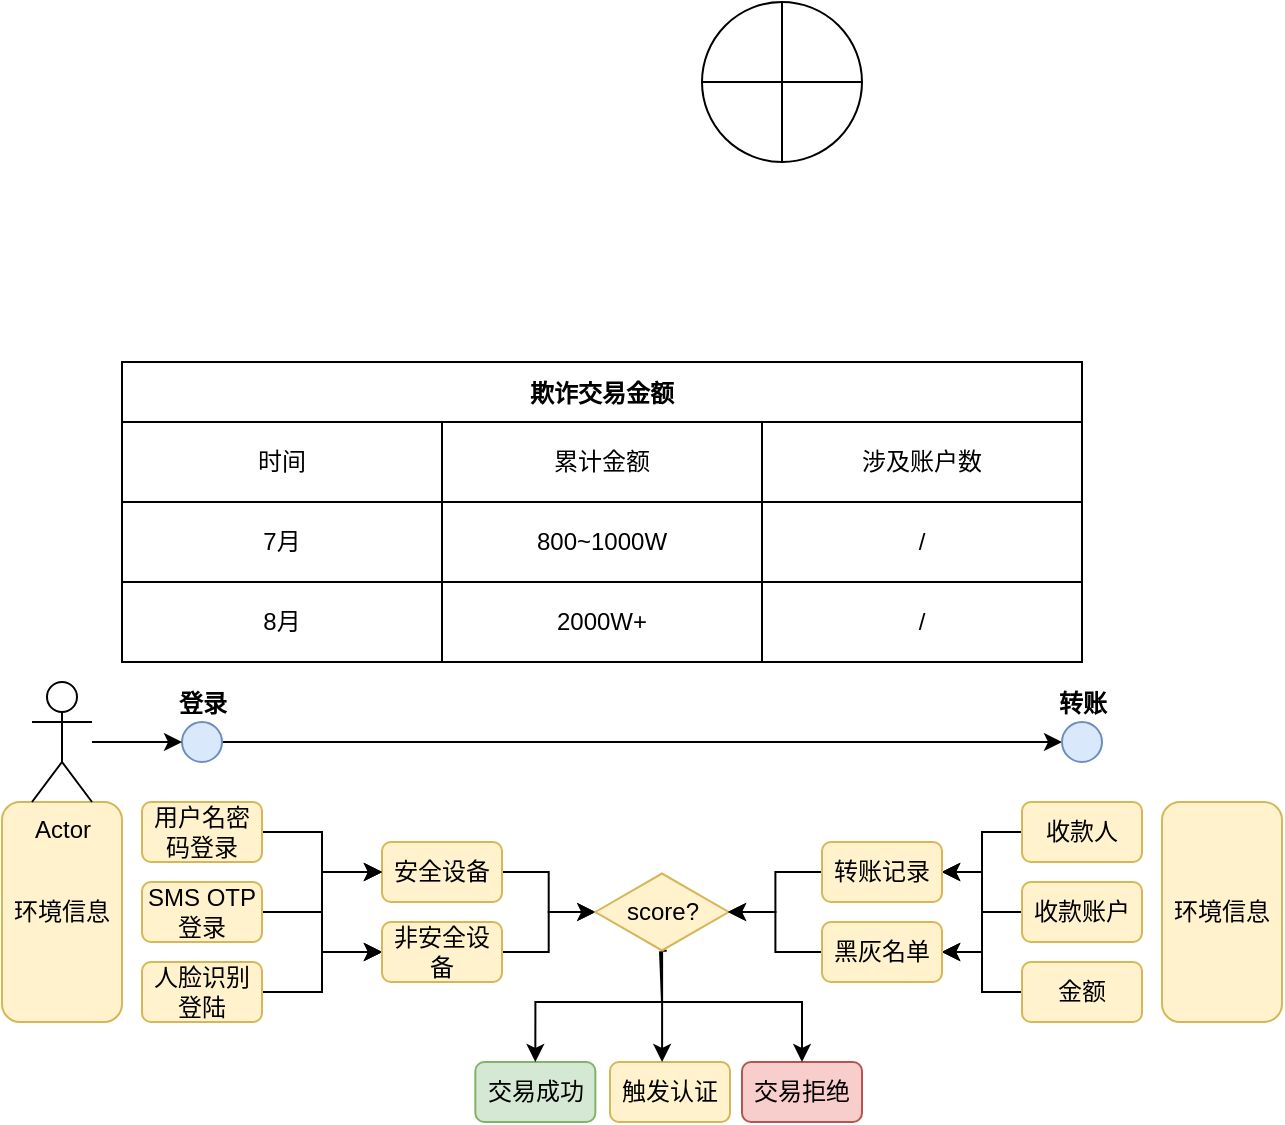 <mxfile version="20.2.8" type="github">
  <diagram id="EX7gkqpgY4ono2qne7ta" name="第 1 页">
    <mxGraphModel dx="1209" dy="1843" grid="1" gridSize="10" guides="1" tooltips="1" connect="1" arrows="1" fold="1" page="1" pageScale="1" pageWidth="827" pageHeight="1169" math="0" shadow="0">
      <root>
        <mxCell id="0" />
        <mxCell id="1" parent="0" />
        <mxCell id="XOuI5h1wmfDcTH0eS6Nm-5" value="" style="edgeStyle=orthogonalEdgeStyle;rounded=0;orthogonalLoop=1;jettySize=auto;html=1;entryX=0;entryY=0.5;entryDx=0;entryDy=0;" edge="1" parent="1" source="XOuI5h1wmfDcTH0eS6Nm-1" target="XOuI5h1wmfDcTH0eS6Nm-8">
          <mxGeometry relative="1" as="geometry">
            <mxPoint x="290" y="180" as="targetPoint" />
          </mxGeometry>
        </mxCell>
        <mxCell id="XOuI5h1wmfDcTH0eS6Nm-1" value="&lt;b&gt;登录&lt;/b&gt;" style="ellipse;html=1;aspect=fixed;verticalAlign=bottom;labelPosition=center;verticalLabelPosition=top;align=center;fillColor=#dae8fc;strokeColor=#6c8ebf;" vertex="1" parent="1">
          <mxGeometry x="110" y="150" width="20" height="20" as="geometry" />
        </mxCell>
        <mxCell id="XOuI5h1wmfDcTH0eS6Nm-8" value="&lt;b&gt;转账&lt;/b&gt;" style="ellipse;html=1;aspect=fixed;verticalAlign=bottom;labelPosition=center;verticalLabelPosition=top;align=center;fillColor=#dae8fc;strokeColor=#6c8ebf;" vertex="1" parent="1">
          <mxGeometry x="550" y="150" width="20" height="20" as="geometry" />
        </mxCell>
        <mxCell id="XOuI5h1wmfDcTH0eS6Nm-145" style="edgeStyle=orthogonalEdgeStyle;rounded=0;orthogonalLoop=1;jettySize=auto;html=1;" edge="1" parent="1" source="XOuI5h1wmfDcTH0eS6Nm-28" target="XOuI5h1wmfDcTH0eS6Nm-78">
          <mxGeometry relative="1" as="geometry" />
        </mxCell>
        <mxCell id="XOuI5h1wmfDcTH0eS6Nm-28" value="安全设备&lt;br&gt;" style="rounded=1;whiteSpace=wrap;html=1;fillColor=#fff2cc;strokeColor=#d6b656;" vertex="1" parent="1">
          <mxGeometry x="210" y="210" width="60" height="30" as="geometry" />
        </mxCell>
        <mxCell id="XOuI5h1wmfDcTH0eS6Nm-62" style="edgeStyle=orthogonalEdgeStyle;rounded=0;orthogonalLoop=1;jettySize=auto;html=1;entryX=0;entryY=0.5;entryDx=0;entryDy=0;" edge="1" parent="1" source="XOuI5h1wmfDcTH0eS6Nm-29" target="XOuI5h1wmfDcTH0eS6Nm-28">
          <mxGeometry relative="1" as="geometry" />
        </mxCell>
        <mxCell id="XOuI5h1wmfDcTH0eS6Nm-65" style="edgeStyle=orthogonalEdgeStyle;rounded=0;orthogonalLoop=1;jettySize=auto;html=1;" edge="1" parent="1" source="XOuI5h1wmfDcTH0eS6Nm-29" target="XOuI5h1wmfDcTH0eS6Nm-49">
          <mxGeometry relative="1" as="geometry" />
        </mxCell>
        <mxCell id="XOuI5h1wmfDcTH0eS6Nm-29" value="SMS OTP登录" style="rounded=1;whiteSpace=wrap;html=1;fillColor=#fff2cc;strokeColor=#d6b656;" vertex="1" parent="1">
          <mxGeometry x="90" y="230" width="60" height="30" as="geometry" />
        </mxCell>
        <mxCell id="XOuI5h1wmfDcTH0eS6Nm-63" style="edgeStyle=orthogonalEdgeStyle;rounded=0;orthogonalLoop=1;jettySize=auto;html=1;entryX=0;entryY=0.5;entryDx=0;entryDy=0;" edge="1" parent="1" source="XOuI5h1wmfDcTH0eS6Nm-37" target="XOuI5h1wmfDcTH0eS6Nm-28">
          <mxGeometry relative="1" as="geometry">
            <Array as="points">
              <mxPoint x="180" y="285" />
              <mxPoint x="180" y="225" />
            </Array>
          </mxGeometry>
        </mxCell>
        <mxCell id="XOuI5h1wmfDcTH0eS6Nm-66" style="edgeStyle=orthogonalEdgeStyle;rounded=0;orthogonalLoop=1;jettySize=auto;html=1;entryX=0;entryY=0.5;entryDx=0;entryDy=0;" edge="1" parent="1" source="XOuI5h1wmfDcTH0eS6Nm-37" target="XOuI5h1wmfDcTH0eS6Nm-49">
          <mxGeometry relative="1" as="geometry" />
        </mxCell>
        <mxCell id="XOuI5h1wmfDcTH0eS6Nm-37" value="人脸识别登陆" style="rounded=1;whiteSpace=wrap;html=1;fillColor=#fff2cc;strokeColor=#d6b656;" vertex="1" parent="1">
          <mxGeometry x="90" y="270" width="60" height="30" as="geometry" />
        </mxCell>
        <mxCell id="XOuI5h1wmfDcTH0eS6Nm-61" style="edgeStyle=orthogonalEdgeStyle;rounded=0;orthogonalLoop=1;jettySize=auto;html=1;entryX=0;entryY=0.5;entryDx=0;entryDy=0;" edge="1" parent="1" source="XOuI5h1wmfDcTH0eS6Nm-48" target="XOuI5h1wmfDcTH0eS6Nm-28">
          <mxGeometry relative="1" as="geometry" />
        </mxCell>
        <mxCell id="XOuI5h1wmfDcTH0eS6Nm-64" style="edgeStyle=orthogonalEdgeStyle;rounded=0;orthogonalLoop=1;jettySize=auto;html=1;entryX=0;entryY=0.5;entryDx=0;entryDy=0;" edge="1" parent="1" source="XOuI5h1wmfDcTH0eS6Nm-48" target="XOuI5h1wmfDcTH0eS6Nm-49">
          <mxGeometry relative="1" as="geometry" />
        </mxCell>
        <mxCell id="XOuI5h1wmfDcTH0eS6Nm-48" value="用户名密码登录" style="rounded=1;whiteSpace=wrap;html=1;fillColor=#fff2cc;strokeColor=#d6b656;" vertex="1" parent="1">
          <mxGeometry x="90" y="190" width="60" height="30" as="geometry" />
        </mxCell>
        <mxCell id="XOuI5h1wmfDcTH0eS6Nm-146" style="edgeStyle=orthogonalEdgeStyle;rounded=0;orthogonalLoop=1;jettySize=auto;html=1;" edge="1" parent="1" source="XOuI5h1wmfDcTH0eS6Nm-49" target="XOuI5h1wmfDcTH0eS6Nm-78">
          <mxGeometry relative="1" as="geometry" />
        </mxCell>
        <mxCell id="XOuI5h1wmfDcTH0eS6Nm-49" value="非安全设备" style="rounded=1;whiteSpace=wrap;html=1;fillColor=#fff2cc;strokeColor=#d6b656;" vertex="1" parent="1">
          <mxGeometry x="210" y="250" width="60" height="30" as="geometry" />
        </mxCell>
        <mxCell id="XOuI5h1wmfDcTH0eS6Nm-71" value="交易拒绝" style="rounded=1;whiteSpace=wrap;html=1;fillColor=#f8cecc;strokeColor=#b85450;" vertex="1" parent="1">
          <mxGeometry x="390" y="320" width="60" height="30" as="geometry" />
        </mxCell>
        <mxCell id="XOuI5h1wmfDcTH0eS6Nm-73" value="触发认证" style="rounded=1;whiteSpace=wrap;html=1;fillColor=#fff2cc;strokeColor=#d6b656;" vertex="1" parent="1">
          <mxGeometry x="324" y="320" width="60" height="30" as="geometry" />
        </mxCell>
        <mxCell id="XOuI5h1wmfDcTH0eS6Nm-75" value="交易成功" style="rounded=1;whiteSpace=wrap;html=1;fillColor=#d5e8d4;strokeColor=#82b366;" vertex="1" parent="1">
          <mxGeometry x="256.67" y="320" width="60" height="30" as="geometry" />
        </mxCell>
        <mxCell id="XOuI5h1wmfDcTH0eS6Nm-77" value="" style="shape=orEllipse;perimeter=ellipsePerimeter;whiteSpace=wrap;html=1;backgroundOutline=1;" vertex="1" parent="1">
          <mxGeometry x="370" y="-210" width="80" height="80" as="geometry" />
        </mxCell>
        <mxCell id="XOuI5h1wmfDcTH0eS6Nm-82" style="edgeStyle=orthogonalEdgeStyle;rounded=0;orthogonalLoop=1;jettySize=auto;html=1;entryX=0.5;entryY=0;entryDx=0;entryDy=0;exitX=0.535;exitY=0.983;exitDx=0;exitDy=0;exitPerimeter=0;" edge="1" parent="1" source="XOuI5h1wmfDcTH0eS6Nm-78" target="XOuI5h1wmfDcTH0eS6Nm-75">
          <mxGeometry relative="1" as="geometry">
            <Array as="points">
              <mxPoint x="350" y="264" />
              <mxPoint x="350" y="290" />
              <mxPoint x="287" y="290" />
            </Array>
          </mxGeometry>
        </mxCell>
        <mxCell id="XOuI5h1wmfDcTH0eS6Nm-83" style="edgeStyle=orthogonalEdgeStyle;rounded=0;orthogonalLoop=1;jettySize=auto;html=1;" edge="1" parent="1" source="XOuI5h1wmfDcTH0eS6Nm-78" target="XOuI5h1wmfDcTH0eS6Nm-73">
          <mxGeometry relative="1" as="geometry">
            <Array as="points">
              <mxPoint x="350" y="300" />
              <mxPoint x="350" y="300" />
            </Array>
          </mxGeometry>
        </mxCell>
        <mxCell id="XOuI5h1wmfDcTH0eS6Nm-84" style="edgeStyle=orthogonalEdgeStyle;rounded=0;orthogonalLoop=1;jettySize=auto;html=1;exitX=0.485;exitY=0.992;exitDx=0;exitDy=0;exitPerimeter=0;" edge="1" parent="1" source="XOuI5h1wmfDcTH0eS6Nm-78" target="XOuI5h1wmfDcTH0eS6Nm-71">
          <mxGeometry relative="1" as="geometry">
            <Array as="points">
              <mxPoint x="350" y="290" />
              <mxPoint x="420" y="290" />
            </Array>
          </mxGeometry>
        </mxCell>
        <mxCell id="XOuI5h1wmfDcTH0eS6Nm-78" value="score?" style="html=1;whiteSpace=wrap;aspect=fixed;shape=isoRectangle;fillColor=#fff2cc;strokeColor=#d6b656;" vertex="1" parent="1">
          <mxGeometry x="316.67" y="225" width="66.66" height="40" as="geometry" />
        </mxCell>
        <mxCell id="XOuI5h1wmfDcTH0eS6Nm-85" value="环境信息" style="rounded=1;whiteSpace=wrap;html=1;fillColor=#fff2cc;strokeColor=#d6b656;" vertex="1" parent="1">
          <mxGeometry x="20" y="190" width="60" height="110" as="geometry" />
        </mxCell>
        <mxCell id="XOuI5h1wmfDcTH0eS6Nm-88" style="edgeStyle=orthogonalEdgeStyle;rounded=0;orthogonalLoop=1;jettySize=auto;html=1;entryX=0;entryY=0.5;entryDx=0;entryDy=0;" edge="1" parent="1" source="XOuI5h1wmfDcTH0eS6Nm-87" target="XOuI5h1wmfDcTH0eS6Nm-1">
          <mxGeometry relative="1" as="geometry" />
        </mxCell>
        <mxCell id="XOuI5h1wmfDcTH0eS6Nm-87" value="Actor" style="shape=umlActor;verticalLabelPosition=bottom;verticalAlign=top;html=1;outlineConnect=0;" vertex="1" parent="1">
          <mxGeometry x="35" y="130" width="30" height="60" as="geometry" />
        </mxCell>
        <mxCell id="XOuI5h1wmfDcTH0eS6Nm-89" value="环境信息" style="rounded=1;whiteSpace=wrap;html=1;fillColor=#fff2cc;strokeColor=#d6b656;" vertex="1" parent="1">
          <mxGeometry x="600" y="190" width="60" height="110" as="geometry" />
        </mxCell>
        <mxCell id="XOuI5h1wmfDcTH0eS6Nm-120" style="edgeStyle=orthogonalEdgeStyle;rounded=0;orthogonalLoop=1;jettySize=auto;html=1;entryX=1;entryY=0.5;entryDx=0;entryDy=0;" edge="1" parent="1" source="XOuI5h1wmfDcTH0eS6Nm-90" target="XOuI5h1wmfDcTH0eS6Nm-98">
          <mxGeometry relative="1" as="geometry" />
        </mxCell>
        <mxCell id="XOuI5h1wmfDcTH0eS6Nm-123" style="edgeStyle=orthogonalEdgeStyle;rounded=0;orthogonalLoop=1;jettySize=auto;html=1;entryX=1;entryY=0.5;entryDx=0;entryDy=0;" edge="1" parent="1" source="XOuI5h1wmfDcTH0eS6Nm-90" target="XOuI5h1wmfDcTH0eS6Nm-99">
          <mxGeometry relative="1" as="geometry" />
        </mxCell>
        <mxCell id="XOuI5h1wmfDcTH0eS6Nm-90" value="收款人" style="rounded=1;whiteSpace=wrap;html=1;fillColor=#fff2cc;strokeColor=#d6b656;" vertex="1" parent="1">
          <mxGeometry x="530" y="190" width="60" height="30" as="geometry" />
        </mxCell>
        <mxCell id="XOuI5h1wmfDcTH0eS6Nm-121" style="edgeStyle=orthogonalEdgeStyle;rounded=0;orthogonalLoop=1;jettySize=auto;html=1;entryX=1;entryY=0.5;entryDx=0;entryDy=0;" edge="1" parent="1" source="XOuI5h1wmfDcTH0eS6Nm-93" target="XOuI5h1wmfDcTH0eS6Nm-98">
          <mxGeometry relative="1" as="geometry" />
        </mxCell>
        <mxCell id="XOuI5h1wmfDcTH0eS6Nm-124" style="edgeStyle=orthogonalEdgeStyle;rounded=0;orthogonalLoop=1;jettySize=auto;html=1;entryX=1;entryY=0.5;entryDx=0;entryDy=0;" edge="1" parent="1" source="XOuI5h1wmfDcTH0eS6Nm-93" target="XOuI5h1wmfDcTH0eS6Nm-99">
          <mxGeometry relative="1" as="geometry" />
        </mxCell>
        <mxCell id="XOuI5h1wmfDcTH0eS6Nm-93" value="收款账户" style="rounded=1;whiteSpace=wrap;html=1;fillColor=#fff2cc;strokeColor=#d6b656;" vertex="1" parent="1">
          <mxGeometry x="530" y="230" width="60" height="30" as="geometry" />
        </mxCell>
        <mxCell id="XOuI5h1wmfDcTH0eS6Nm-122" style="edgeStyle=orthogonalEdgeStyle;rounded=0;orthogonalLoop=1;jettySize=auto;html=1;entryX=1;entryY=0.5;entryDx=0;entryDy=0;" edge="1" parent="1" source="XOuI5h1wmfDcTH0eS6Nm-94" target="XOuI5h1wmfDcTH0eS6Nm-98">
          <mxGeometry relative="1" as="geometry" />
        </mxCell>
        <mxCell id="XOuI5h1wmfDcTH0eS6Nm-125" style="edgeStyle=orthogonalEdgeStyle;rounded=0;orthogonalLoop=1;jettySize=auto;html=1;entryX=1;entryY=0.5;entryDx=0;entryDy=0;" edge="1" parent="1" source="XOuI5h1wmfDcTH0eS6Nm-94" target="XOuI5h1wmfDcTH0eS6Nm-99">
          <mxGeometry relative="1" as="geometry" />
        </mxCell>
        <mxCell id="XOuI5h1wmfDcTH0eS6Nm-94" value="金额" style="rounded=1;whiteSpace=wrap;html=1;fillColor=#fff2cc;strokeColor=#d6b656;" vertex="1" parent="1">
          <mxGeometry x="530" y="270" width="60" height="30" as="geometry" />
        </mxCell>
        <mxCell id="XOuI5h1wmfDcTH0eS6Nm-118" style="edgeStyle=orthogonalEdgeStyle;rounded=0;orthogonalLoop=1;jettySize=auto;html=1;entryX=0.995;entryY=0.5;entryDx=0;entryDy=0;entryPerimeter=0;" edge="1" parent="1" source="XOuI5h1wmfDcTH0eS6Nm-98" target="XOuI5h1wmfDcTH0eS6Nm-78">
          <mxGeometry relative="1" as="geometry" />
        </mxCell>
        <mxCell id="XOuI5h1wmfDcTH0eS6Nm-98" value="转账记录" style="rounded=1;whiteSpace=wrap;html=1;fillColor=#fff2cc;strokeColor=#d6b656;" vertex="1" parent="1">
          <mxGeometry x="430" y="210" width="60" height="30" as="geometry" />
        </mxCell>
        <mxCell id="XOuI5h1wmfDcTH0eS6Nm-119" style="edgeStyle=orthogonalEdgeStyle;rounded=0;orthogonalLoop=1;jettySize=auto;html=1;entryX=0.995;entryY=0.5;entryDx=0;entryDy=0;entryPerimeter=0;" edge="1" parent="1" source="XOuI5h1wmfDcTH0eS6Nm-99" target="XOuI5h1wmfDcTH0eS6Nm-78">
          <mxGeometry relative="1" as="geometry" />
        </mxCell>
        <mxCell id="XOuI5h1wmfDcTH0eS6Nm-99" value="黑灰名单" style="rounded=1;whiteSpace=wrap;html=1;fillColor=#fff2cc;strokeColor=#d6b656;" vertex="1" parent="1">
          <mxGeometry x="430" y="250" width="60" height="30" as="geometry" />
        </mxCell>
        <mxCell id="XOuI5h1wmfDcTH0eS6Nm-126" value="欺诈交易金额" style="shape=table;startSize=30;container=1;collapsible=0;childLayout=tableLayout;fontStyle=1;align=center;" vertex="1" parent="1">
          <mxGeometry x="80" y="-30" width="480" height="150" as="geometry" />
        </mxCell>
        <mxCell id="XOuI5h1wmfDcTH0eS6Nm-127" value="" style="shape=tableRow;horizontal=0;startSize=0;swimlaneHead=0;swimlaneBody=0;top=0;left=0;bottom=0;right=0;collapsible=0;dropTarget=0;fillColor=none;points=[[0,0.5],[1,0.5]];portConstraint=eastwest;" vertex="1" parent="XOuI5h1wmfDcTH0eS6Nm-126">
          <mxGeometry y="30" width="480" height="40" as="geometry" />
        </mxCell>
        <mxCell id="XOuI5h1wmfDcTH0eS6Nm-128" value="时间" style="shape=partialRectangle;html=1;whiteSpace=wrap;connectable=0;fillColor=none;top=0;left=0;bottom=0;right=0;overflow=hidden;" vertex="1" parent="XOuI5h1wmfDcTH0eS6Nm-127">
          <mxGeometry width="160" height="40" as="geometry">
            <mxRectangle width="160" height="40" as="alternateBounds" />
          </mxGeometry>
        </mxCell>
        <mxCell id="XOuI5h1wmfDcTH0eS6Nm-129" value="累计金额" style="shape=partialRectangle;html=1;whiteSpace=wrap;connectable=0;fillColor=none;top=0;left=0;bottom=0;right=0;overflow=hidden;" vertex="1" parent="XOuI5h1wmfDcTH0eS6Nm-127">
          <mxGeometry x="160" width="160" height="40" as="geometry">
            <mxRectangle width="160" height="40" as="alternateBounds" />
          </mxGeometry>
        </mxCell>
        <mxCell id="XOuI5h1wmfDcTH0eS6Nm-130" value="涉及账户数" style="shape=partialRectangle;html=1;whiteSpace=wrap;connectable=0;fillColor=none;top=0;left=0;bottom=0;right=0;overflow=hidden;" vertex="1" parent="XOuI5h1wmfDcTH0eS6Nm-127">
          <mxGeometry x="320" width="160" height="40" as="geometry">
            <mxRectangle width="160" height="40" as="alternateBounds" />
          </mxGeometry>
        </mxCell>
        <mxCell id="XOuI5h1wmfDcTH0eS6Nm-131" value="" style="shape=tableRow;horizontal=0;startSize=0;swimlaneHead=0;swimlaneBody=0;top=0;left=0;bottom=0;right=0;collapsible=0;dropTarget=0;fillColor=none;points=[[0,0.5],[1,0.5]];portConstraint=eastwest;" vertex="1" parent="XOuI5h1wmfDcTH0eS6Nm-126">
          <mxGeometry y="70" width="480" height="40" as="geometry" />
        </mxCell>
        <mxCell id="XOuI5h1wmfDcTH0eS6Nm-132" value="7月" style="shape=partialRectangle;html=1;whiteSpace=wrap;connectable=0;fillColor=none;top=0;left=0;bottom=0;right=0;overflow=hidden;" vertex="1" parent="XOuI5h1wmfDcTH0eS6Nm-131">
          <mxGeometry width="160" height="40" as="geometry">
            <mxRectangle width="160" height="40" as="alternateBounds" />
          </mxGeometry>
        </mxCell>
        <mxCell id="XOuI5h1wmfDcTH0eS6Nm-133" value="800~1000W" style="shape=partialRectangle;html=1;whiteSpace=wrap;connectable=0;fillColor=none;top=0;left=0;bottom=0;right=0;overflow=hidden;" vertex="1" parent="XOuI5h1wmfDcTH0eS6Nm-131">
          <mxGeometry x="160" width="160" height="40" as="geometry">
            <mxRectangle width="160" height="40" as="alternateBounds" />
          </mxGeometry>
        </mxCell>
        <mxCell id="XOuI5h1wmfDcTH0eS6Nm-134" value="/" style="shape=partialRectangle;html=1;whiteSpace=wrap;connectable=0;fillColor=none;top=0;left=0;bottom=0;right=0;overflow=hidden;" vertex="1" parent="XOuI5h1wmfDcTH0eS6Nm-131">
          <mxGeometry x="320" width="160" height="40" as="geometry">
            <mxRectangle width="160" height="40" as="alternateBounds" />
          </mxGeometry>
        </mxCell>
        <mxCell id="XOuI5h1wmfDcTH0eS6Nm-135" value="" style="shape=tableRow;horizontal=0;startSize=0;swimlaneHead=0;swimlaneBody=0;top=0;left=0;bottom=0;right=0;collapsible=0;dropTarget=0;fillColor=none;points=[[0,0.5],[1,0.5]];portConstraint=eastwest;" vertex="1" parent="XOuI5h1wmfDcTH0eS6Nm-126">
          <mxGeometry y="110" width="480" height="40" as="geometry" />
        </mxCell>
        <mxCell id="XOuI5h1wmfDcTH0eS6Nm-136" value="8月" style="shape=partialRectangle;html=1;whiteSpace=wrap;connectable=0;fillColor=none;top=0;left=0;bottom=0;right=0;overflow=hidden;" vertex="1" parent="XOuI5h1wmfDcTH0eS6Nm-135">
          <mxGeometry width="160" height="40" as="geometry">
            <mxRectangle width="160" height="40" as="alternateBounds" />
          </mxGeometry>
        </mxCell>
        <mxCell id="XOuI5h1wmfDcTH0eS6Nm-137" value="2000W+" style="shape=partialRectangle;html=1;whiteSpace=wrap;connectable=0;fillColor=none;top=0;left=0;bottom=0;right=0;overflow=hidden;" vertex="1" parent="XOuI5h1wmfDcTH0eS6Nm-135">
          <mxGeometry x="160" width="160" height="40" as="geometry">
            <mxRectangle width="160" height="40" as="alternateBounds" />
          </mxGeometry>
        </mxCell>
        <mxCell id="XOuI5h1wmfDcTH0eS6Nm-138" value="/" style="shape=partialRectangle;html=1;whiteSpace=wrap;connectable=0;fillColor=none;top=0;left=0;bottom=0;right=0;overflow=hidden;" vertex="1" parent="XOuI5h1wmfDcTH0eS6Nm-135">
          <mxGeometry x="320" width="160" height="40" as="geometry">
            <mxRectangle width="160" height="40" as="alternateBounds" />
          </mxGeometry>
        </mxCell>
      </root>
    </mxGraphModel>
  </diagram>
</mxfile>
